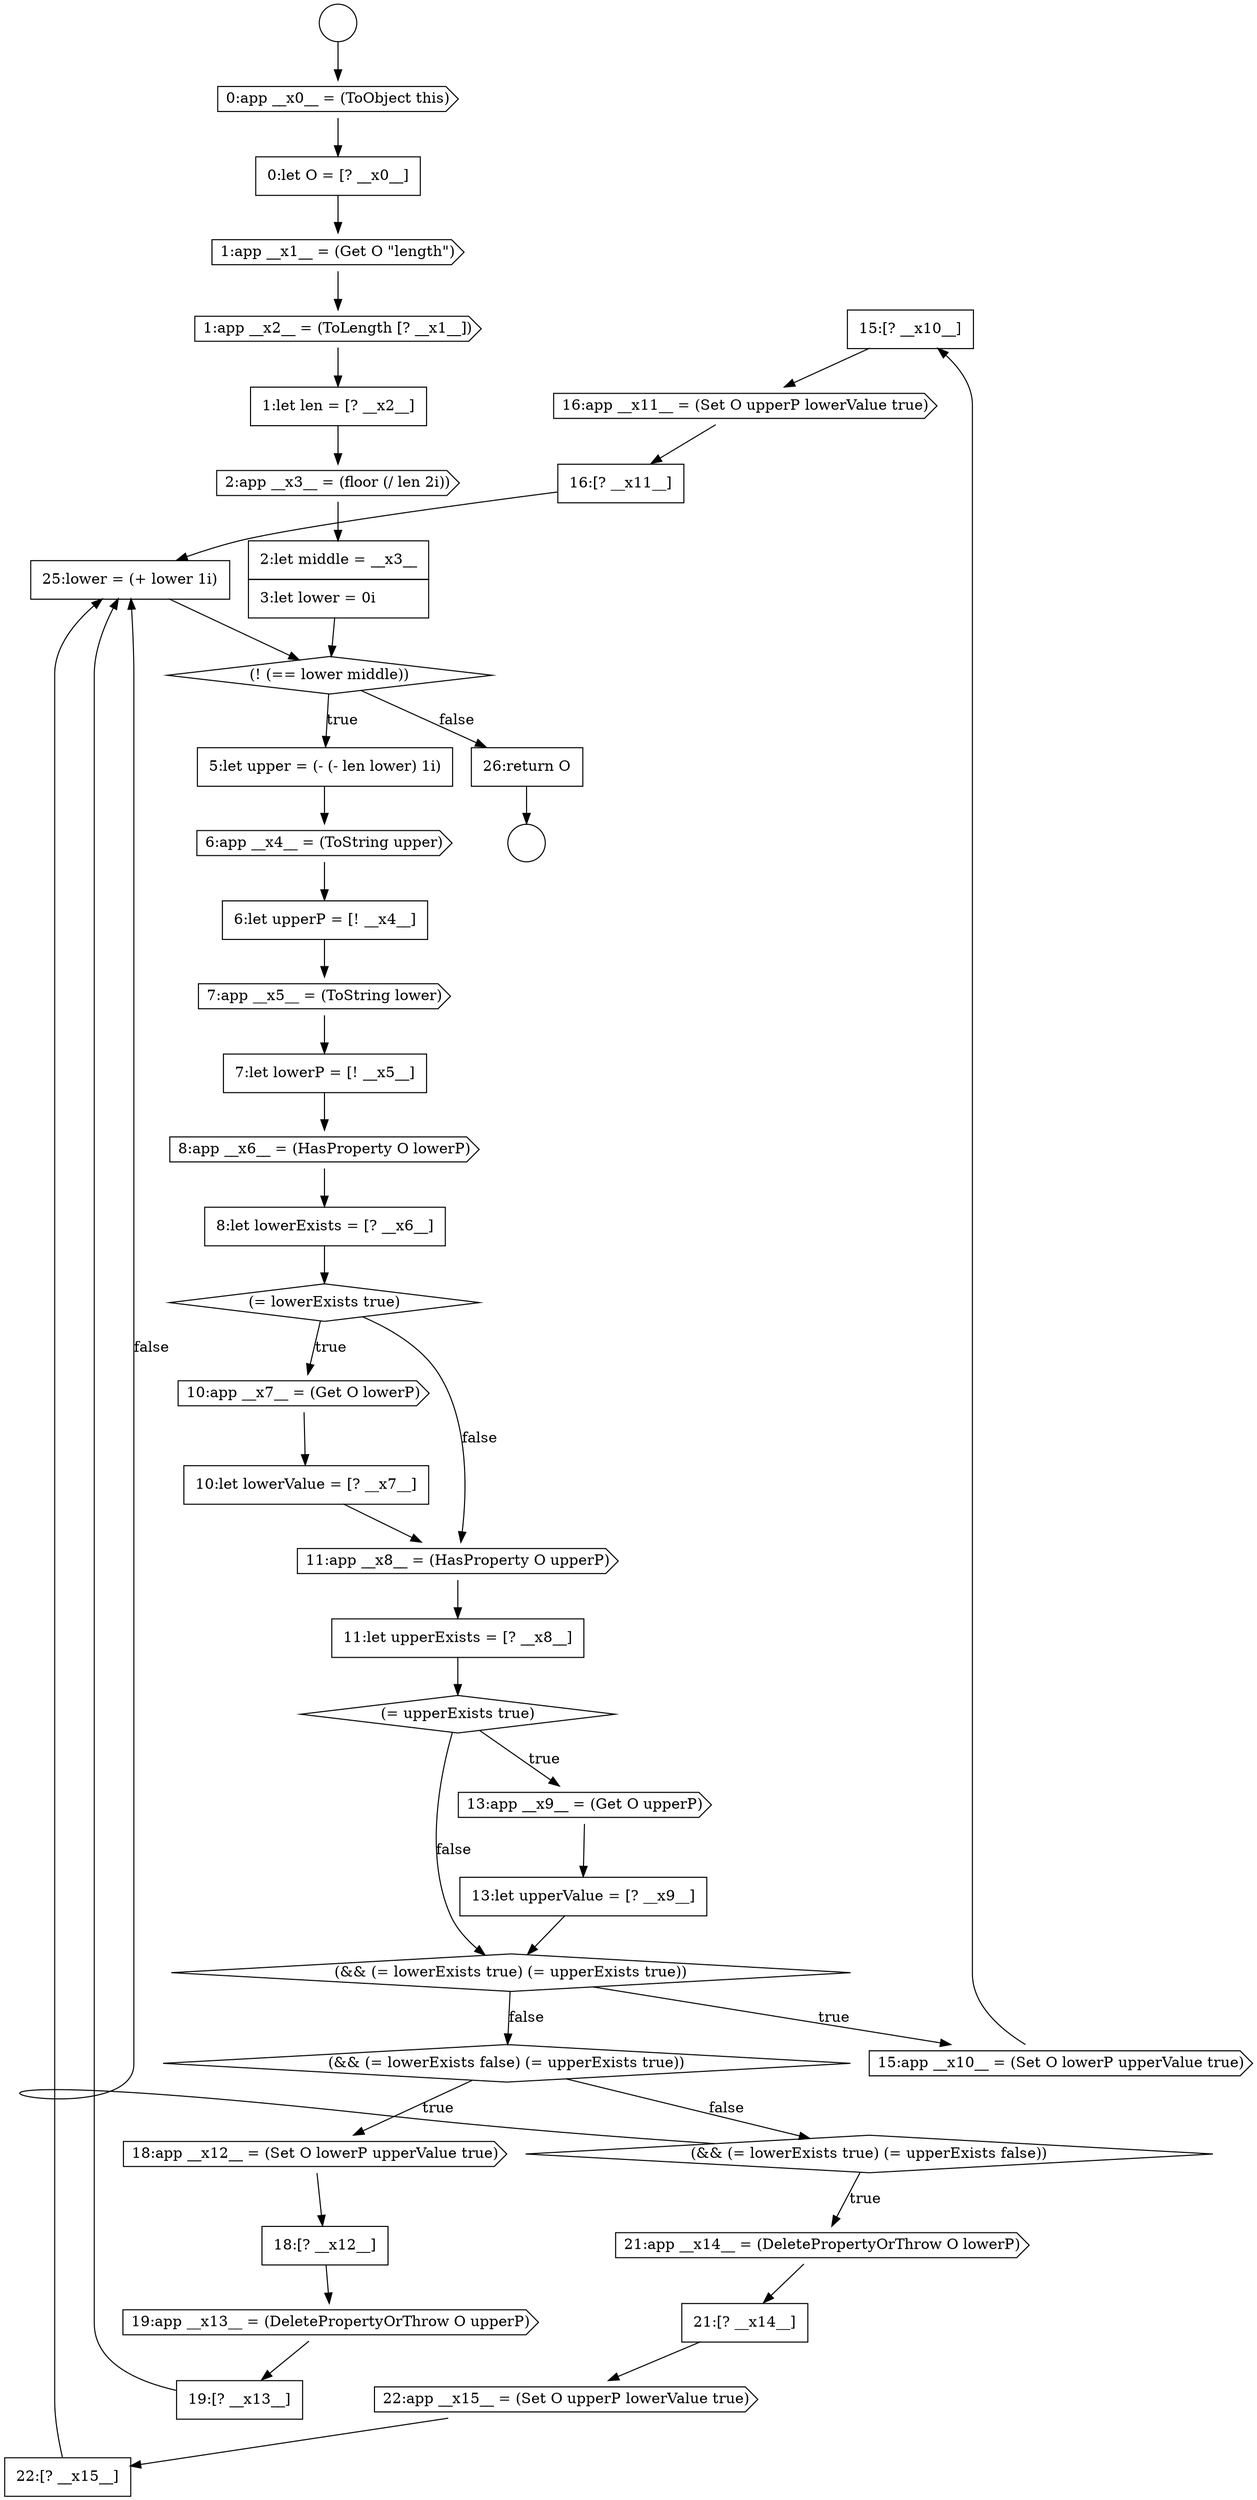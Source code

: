 digraph {
  node14377 [shape=none, margin=0, label=<<font color="black">
    <table border="0" cellborder="1" cellspacing="0" cellpadding="10">
      <tr><td align="left">15:[? __x10__]</td></tr>
    </table>
  </font>> color="black" fillcolor="white" style=filled]
  node14376 [shape=cds, label=<<font color="black">15:app __x10__ = (Set O lowerP upperValue true)</font>> color="black" fillcolor="white" style=filled]
  node14387 [shape=none, margin=0, label=<<font color="black">
    <table border="0" cellborder="1" cellspacing="0" cellpadding="10">
      <tr><td align="left">21:[? __x14__]</td></tr>
    </table>
  </font>> color="black" fillcolor="white" style=filled]
  node14357 [shape=cds, label=<<font color="black">2:app __x3__ = (floor (/ len 2i))</font>> color="black" fillcolor="white" style=filled]
  node14363 [shape=cds, label=<<font color="black">7:app __x5__ = (ToString lower)</font>> color="black" fillcolor="white" style=filled]
  node14362 [shape=none, margin=0, label=<<font color="black">
    <table border="0" cellborder="1" cellspacing="0" cellpadding="10">
      <tr><td align="left">6:let upperP = [! __x4__]</td></tr>
    </table>
  </font>> color="black" fillcolor="white" style=filled]
  node14365 [shape=cds, label=<<font color="black">8:app __x6__ = (HasProperty O lowerP)</font>> color="black" fillcolor="white" style=filled]
  node14370 [shape=cds, label=<<font color="black">11:app __x8__ = (HasProperty O upperP)</font>> color="black" fillcolor="white" style=filled]
  node14385 [shape=diamond, label=<<font color="black">(&amp;&amp; (= lowerExists true) (= upperExists false))</font>> color="black" fillcolor="white" style=filled]
  node14374 [shape=none, margin=0, label=<<font color="black">
    <table border="0" cellborder="1" cellspacing="0" cellpadding="10">
      <tr><td align="left">13:let upperValue = [? __x9__]</td></tr>
    </table>
  </font>> color="black" fillcolor="white" style=filled]
  node14368 [shape=cds, label=<<font color="black">10:app __x7__ = (Get O lowerP)</font>> color="black" fillcolor="white" style=filled]
  node14367 [shape=diamond, label=<<font color="black">(= lowerExists true)</font>> color="black" fillcolor="white" style=filled]
  node14358 [shape=none, margin=0, label=<<font color="black">
    <table border="0" cellborder="1" cellspacing="0" cellpadding="10">
      <tr><td align="left">2:let middle = __x3__</td></tr>
      <tr><td align="left">3:let lower = 0i</td></tr>
    </table>
  </font>> color="black" fillcolor="white" style=filled]
  node14382 [shape=none, margin=0, label=<<font color="black">
    <table border="0" cellborder="1" cellspacing="0" cellpadding="10">
      <tr><td align="left">18:[? __x12__]</td></tr>
    </table>
  </font>> color="black" fillcolor="white" style=filled]
  node14354 [shape=cds, label=<<font color="black">1:app __x1__ = (Get O &quot;length&quot;)</font>> color="black" fillcolor="white" style=filled]
  node14351 [shape=circle label=" " color="black" fillcolor="white" style=filled]
  node14391 [shape=none, margin=0, label=<<font color="black">
    <table border="0" cellborder="1" cellspacing="0" cellpadding="10">
      <tr><td align="left">26:return O</td></tr>
    </table>
  </font>> color="black" fillcolor="white" style=filled]
  node14372 [shape=diamond, label=<<font color="black">(= upperExists true)</font>> color="black" fillcolor="white" style=filled]
  node14361 [shape=cds, label=<<font color="black">6:app __x4__ = (ToString upper)</font>> color="black" fillcolor="white" style=filled]
  node14380 [shape=diamond, label=<<font color="black">(&amp;&amp; (= lowerExists false) (= upperExists true))</font>> color="black" fillcolor="white" style=filled]
  node14353 [shape=none, margin=0, label=<<font color="black">
    <table border="0" cellborder="1" cellspacing="0" cellpadding="10">
      <tr><td align="left">0:let O = [? __x0__]</td></tr>
    </table>
  </font>> color="black" fillcolor="white" style=filled]
  node14381 [shape=cds, label=<<font color="black">18:app __x12__ = (Set O lowerP upperValue true)</font>> color="black" fillcolor="white" style=filled]
  node14366 [shape=none, margin=0, label=<<font color="black">
    <table border="0" cellborder="1" cellspacing="0" cellpadding="10">
      <tr><td align="left">8:let lowerExists = [? __x6__]</td></tr>
    </table>
  </font>> color="black" fillcolor="white" style=filled]
  node14369 [shape=none, margin=0, label=<<font color="black">
    <table border="0" cellborder="1" cellspacing="0" cellpadding="10">
      <tr><td align="left">10:let lowerValue = [? __x7__]</td></tr>
    </table>
  </font>> color="black" fillcolor="white" style=filled]
  node14352 [shape=cds, label=<<font color="black">0:app __x0__ = (ToObject this)</font>> color="black" fillcolor="white" style=filled]
  node14388 [shape=cds, label=<<font color="black">22:app __x15__ = (Set O upperP lowerValue true)</font>> color="black" fillcolor="white" style=filled]
  node14373 [shape=cds, label=<<font color="black">13:app __x9__ = (Get O upperP)</font>> color="black" fillcolor="white" style=filled]
  node14384 [shape=none, margin=0, label=<<font color="black">
    <table border="0" cellborder="1" cellspacing="0" cellpadding="10">
      <tr><td align="left">19:[? __x13__]</td></tr>
    </table>
  </font>> color="black" fillcolor="white" style=filled]
  node14360 [shape=none, margin=0, label=<<font color="black">
    <table border="0" cellborder="1" cellspacing="0" cellpadding="10">
      <tr><td align="left">5:let upper = (- (- len lower) 1i)</td></tr>
    </table>
  </font>> color="black" fillcolor="white" style=filled]
  node14364 [shape=none, margin=0, label=<<font color="black">
    <table border="0" cellborder="1" cellspacing="0" cellpadding="10">
      <tr><td align="left">7:let lowerP = [! __x5__]</td></tr>
    </table>
  </font>> color="black" fillcolor="white" style=filled]
  node14379 [shape=none, margin=0, label=<<font color="black">
    <table border="0" cellborder="1" cellspacing="0" cellpadding="10">
      <tr><td align="left">16:[? __x11__]</td></tr>
    </table>
  </font>> color="black" fillcolor="white" style=filled]
  node14356 [shape=none, margin=0, label=<<font color="black">
    <table border="0" cellborder="1" cellspacing="0" cellpadding="10">
      <tr><td align="left">1:let len = [? __x2__]</td></tr>
    </table>
  </font>> color="black" fillcolor="white" style=filled]
  node14389 [shape=none, margin=0, label=<<font color="black">
    <table border="0" cellborder="1" cellspacing="0" cellpadding="10">
      <tr><td align="left">22:[? __x15__]</td></tr>
    </table>
  </font>> color="black" fillcolor="white" style=filled]
  node14378 [shape=cds, label=<<font color="black">16:app __x11__ = (Set O upperP lowerValue true)</font>> color="black" fillcolor="white" style=filled]
  node14359 [shape=diamond, label=<<font color="black">(! (== lower middle))</font>> color="black" fillcolor="white" style=filled]
  node14383 [shape=cds, label=<<font color="black">19:app __x13__ = (DeletePropertyOrThrow O upperP)</font>> color="black" fillcolor="white" style=filled]
  node14386 [shape=cds, label=<<font color="black">21:app __x14__ = (DeletePropertyOrThrow O lowerP)</font>> color="black" fillcolor="white" style=filled]
  node14375 [shape=diamond, label=<<font color="black">(&amp;&amp; (= lowerExists true) (= upperExists true))</font>> color="black" fillcolor="white" style=filled]
  node14350 [shape=circle label=" " color="black" fillcolor="white" style=filled]
  node14390 [shape=none, margin=0, label=<<font color="black">
    <table border="0" cellborder="1" cellspacing="0" cellpadding="10">
      <tr><td align="left">25:lower = (+ lower 1i)</td></tr>
    </table>
  </font>> color="black" fillcolor="white" style=filled]
  node14355 [shape=cds, label=<<font color="black">1:app __x2__ = (ToLength [? __x1__])</font>> color="black" fillcolor="white" style=filled]
  node14371 [shape=none, margin=0, label=<<font color="black">
    <table border="0" cellborder="1" cellspacing="0" cellpadding="10">
      <tr><td align="left">11:let upperExists = [? __x8__]</td></tr>
    </table>
  </font>> color="black" fillcolor="white" style=filled]
  node14374 -> node14375 [ color="black"]
  node14358 -> node14359 [ color="black"]
  node14361 -> node14362 [ color="black"]
  node14380 -> node14381 [label=<<font color="black">true</font>> color="black"]
  node14380 -> node14385 [label=<<font color="black">false</font>> color="black"]
  node14371 -> node14372 [ color="black"]
  node14355 -> node14356 [ color="black"]
  node14370 -> node14371 [ color="black"]
  node14376 -> node14377 [ color="black"]
  node14391 -> node14351 [ color="black"]
  node14365 -> node14366 [ color="black"]
  node14368 -> node14369 [ color="black"]
  node14385 -> node14386 [label=<<font color="black">true</font>> color="black"]
  node14385 -> node14390 [label=<<font color="black">false</font>> color="black"]
  node14362 -> node14363 [ color="black"]
  node14384 -> node14390 [ color="black"]
  node14382 -> node14383 [ color="black"]
  node14390 -> node14359 [ color="black"]
  node14363 -> node14364 [ color="black"]
  node14388 -> node14389 [ color="black"]
  node14359 -> node14360 [label=<<font color="black">true</font>> color="black"]
  node14359 -> node14391 [label=<<font color="black">false</font>> color="black"]
  node14356 -> node14357 [ color="black"]
  node14353 -> node14354 [ color="black"]
  node14375 -> node14376 [label=<<font color="black">true</font>> color="black"]
  node14375 -> node14380 [label=<<font color="black">false</font>> color="black"]
  node14357 -> node14358 [ color="black"]
  node14377 -> node14378 [ color="black"]
  node14389 -> node14390 [ color="black"]
  node14378 -> node14379 [ color="black"]
  node14352 -> node14353 [ color="black"]
  node14372 -> node14373 [label=<<font color="black">true</font>> color="black"]
  node14372 -> node14375 [label=<<font color="black">false</font>> color="black"]
  node14387 -> node14388 [ color="black"]
  node14364 -> node14365 [ color="black"]
  node14350 -> node14352 [ color="black"]
  node14381 -> node14382 [ color="black"]
  node14354 -> node14355 [ color="black"]
  node14360 -> node14361 [ color="black"]
  node14373 -> node14374 [ color="black"]
  node14386 -> node14387 [ color="black"]
  node14379 -> node14390 [ color="black"]
  node14383 -> node14384 [ color="black"]
  node14369 -> node14370 [ color="black"]
  node14366 -> node14367 [ color="black"]
  node14367 -> node14368 [label=<<font color="black">true</font>> color="black"]
  node14367 -> node14370 [label=<<font color="black">false</font>> color="black"]
}

